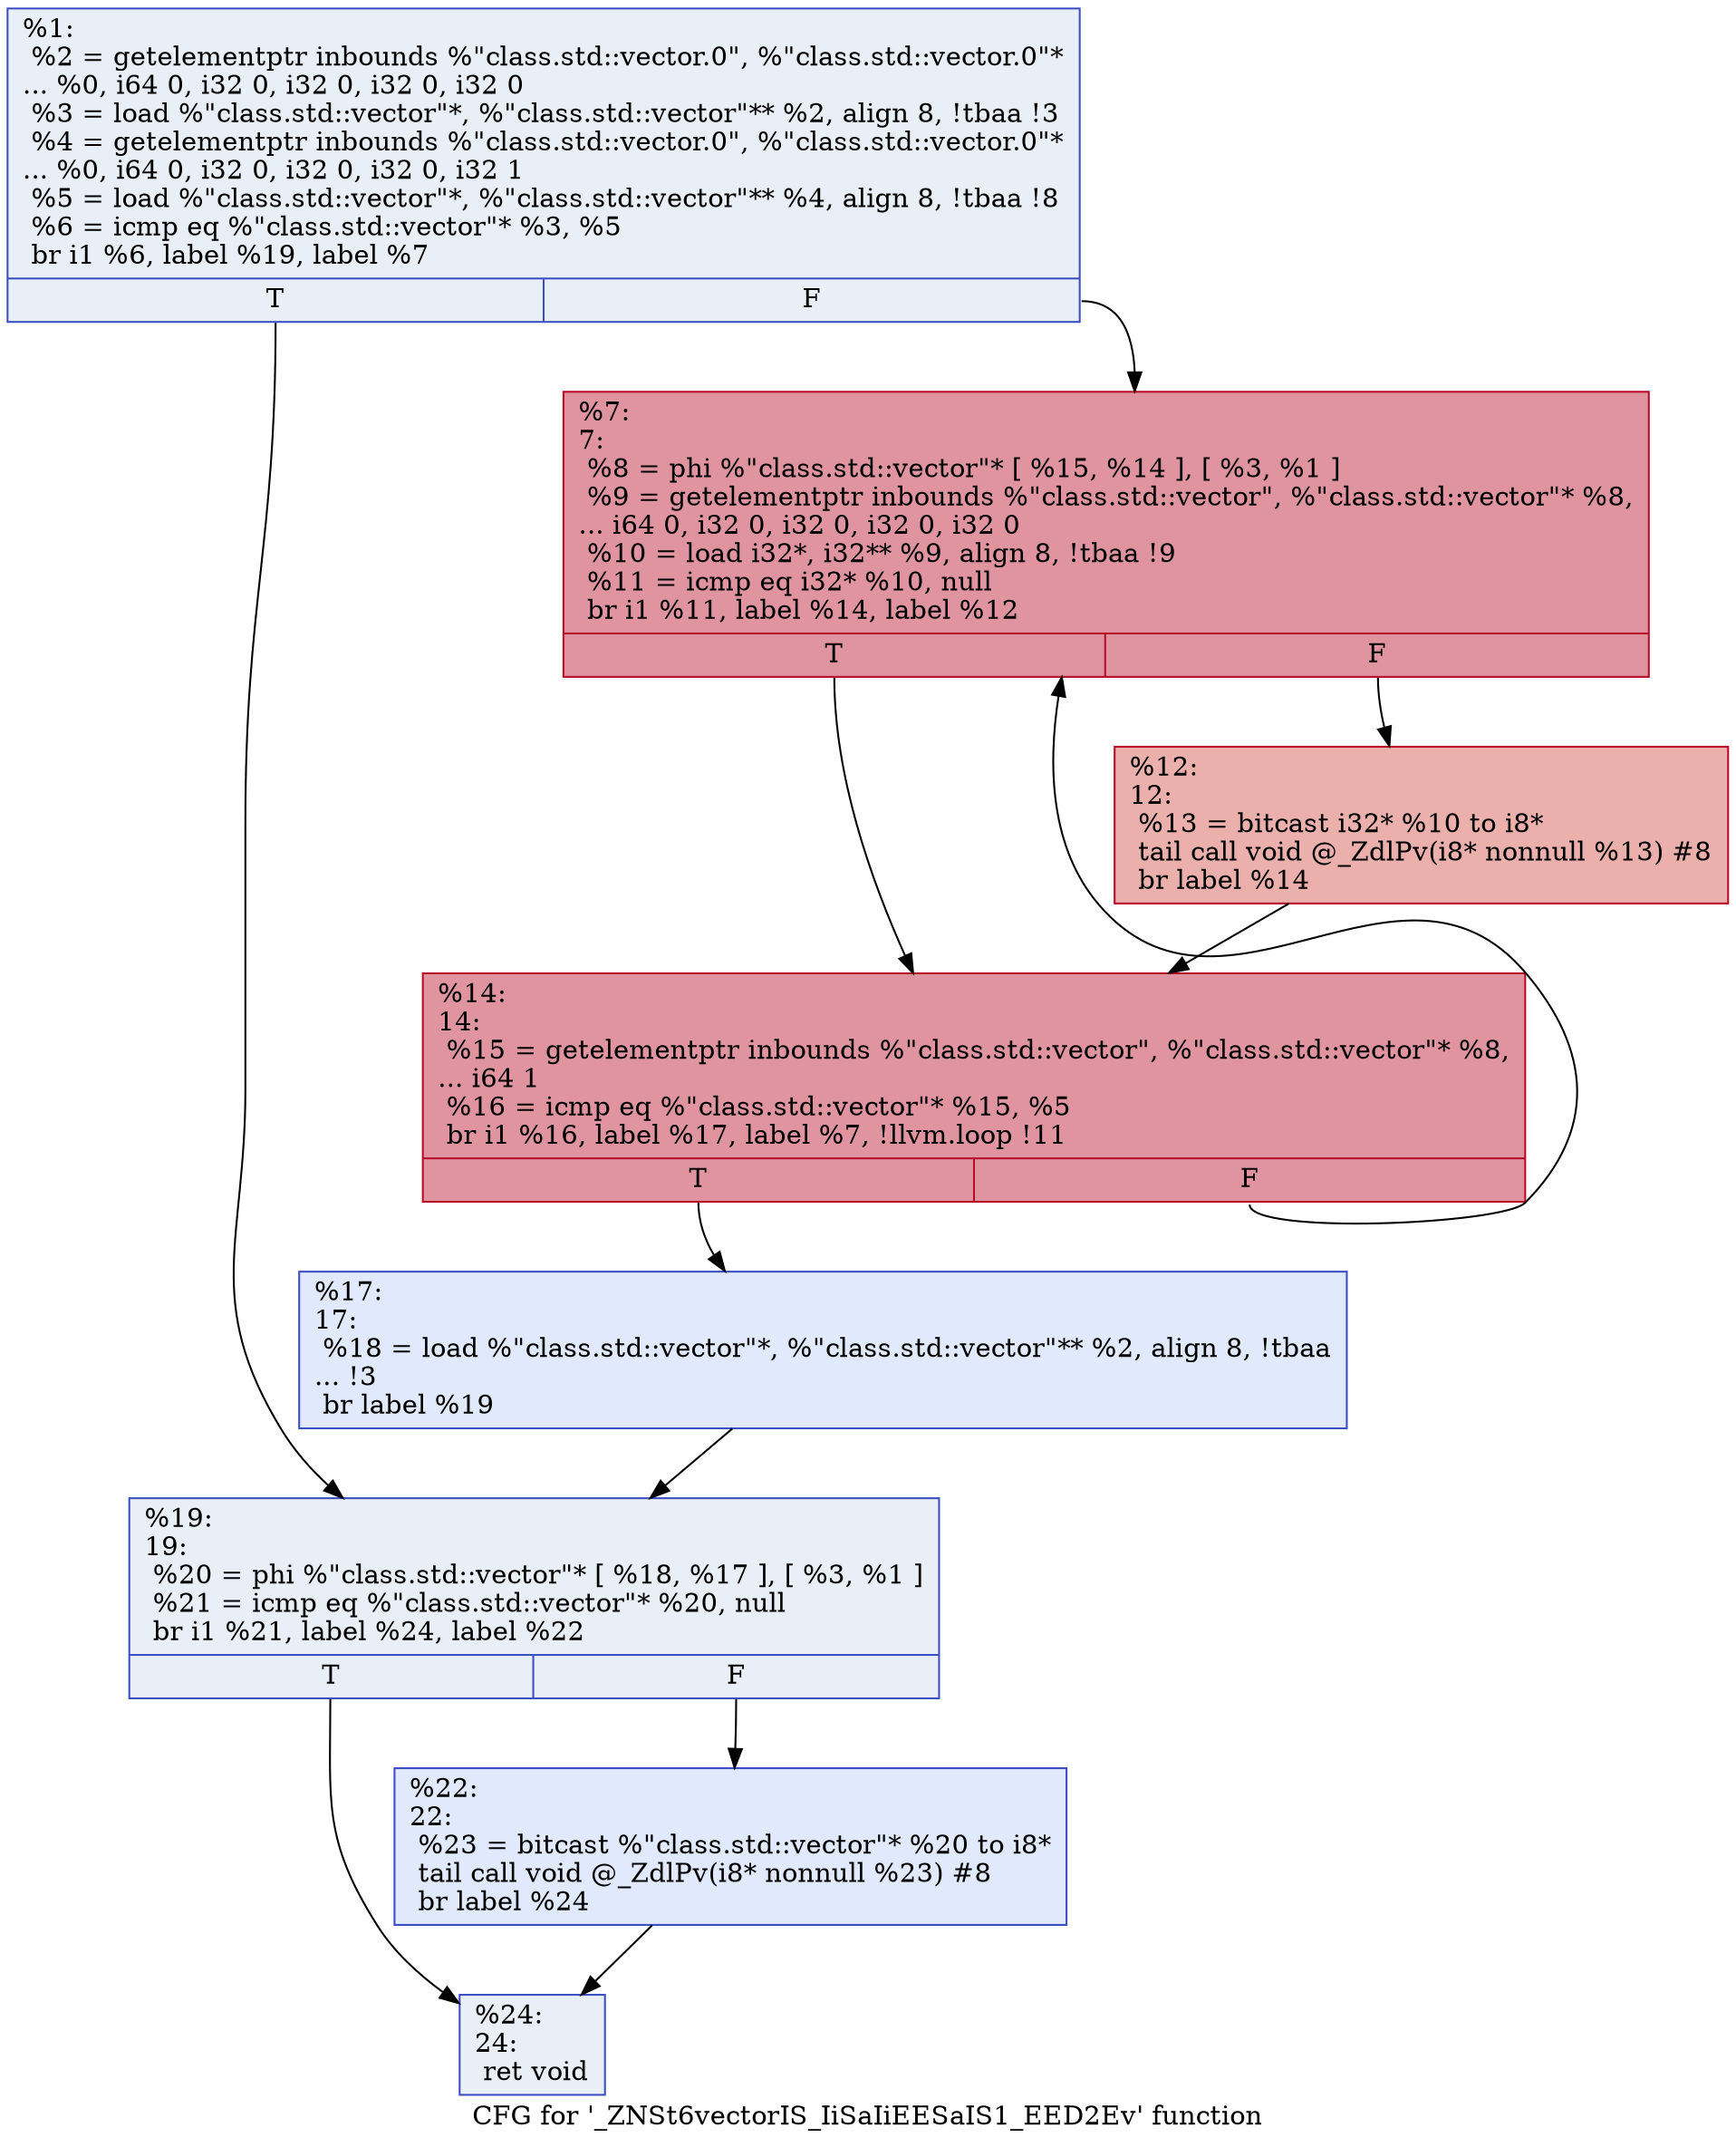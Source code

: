 digraph "CFG for '_ZNSt6vectorIS_IiSaIiEESaIS1_EED2Ev' function" {
	label="CFG for '_ZNSt6vectorIS_IiSaIiEESaIS1_EED2Ev' function";

	Node0x55dd1ea18900 [shape=record,color="#3d50c3ff", style=filled, fillcolor="#cedaeb70",label="{%1:\l  %2 = getelementptr inbounds %\"class.std::vector.0\", %\"class.std::vector.0\"*\l... %0, i64 0, i32 0, i32 0, i32 0, i32 0\l  %3 = load %\"class.std::vector\"*, %\"class.std::vector\"** %2, align 8, !tbaa !3\l  %4 = getelementptr inbounds %\"class.std::vector.0\", %\"class.std::vector.0\"*\l... %0, i64 0, i32 0, i32 0, i32 0, i32 1\l  %5 = load %\"class.std::vector\"*, %\"class.std::vector\"** %4, align 8, !tbaa !8\l  %6 = icmp eq %\"class.std::vector\"* %3, %5\l  br i1 %6, label %19, label %7\l|{<s0>T|<s1>F}}"];
	Node0x55dd1ea18900:s0 -> Node0x55dd1ea19a10;
	Node0x55dd1ea18900:s1 -> Node0x55dd1ea19a60;
	Node0x55dd1ea19a60 [shape=record,color="#b70d28ff", style=filled, fillcolor="#b70d2870",label="{%7:\l7:                                                \l  %8 = phi %\"class.std::vector\"* [ %15, %14 ], [ %3, %1 ]\l  %9 = getelementptr inbounds %\"class.std::vector\", %\"class.std::vector\"* %8,\l... i64 0, i32 0, i32 0, i32 0, i32 0\l  %10 = load i32*, i32** %9, align 8, !tbaa !9\l  %11 = icmp eq i32* %10, null\l  br i1 %11, label %14, label %12\l|{<s0>T|<s1>F}}"];
	Node0x55dd1ea19a60:s0 -> Node0x55dd1ea19b60;
	Node0x55dd1ea19a60:s1 -> Node0x55dd1ea18c00;
	Node0x55dd1ea18c00 [shape=record,color="#b70d28ff", style=filled, fillcolor="#d24b4070",label="{%12:\l12:                                               \l  %13 = bitcast i32* %10 to i8*\l  tail call void @_ZdlPv(i8* nonnull %13) #8\l  br label %14\l}"];
	Node0x55dd1ea18c00 -> Node0x55dd1ea19b60;
	Node0x55dd1ea19b60 [shape=record,color="#b70d28ff", style=filled, fillcolor="#b70d2870",label="{%14:\l14:                                               \l  %15 = getelementptr inbounds %\"class.std::vector\", %\"class.std::vector\"* %8,\l... i64 1\l  %16 = icmp eq %\"class.std::vector\"* %15, %5\l  br i1 %16, label %17, label %7, !llvm.loop !11\l|{<s0>T|<s1>F}}"];
	Node0x55dd1ea19b60:s0 -> Node0x55dd1ea1a260;
	Node0x55dd1ea19b60:s1 -> Node0x55dd1ea19a60;
	Node0x55dd1ea1a260 [shape=record,color="#3d50c3ff", style=filled, fillcolor="#b9d0f970",label="{%17:\l17:                                               \l  %18 = load %\"class.std::vector\"*, %\"class.std::vector\"** %2, align 8, !tbaa\l... !3\l  br label %19\l}"];
	Node0x55dd1ea1a260 -> Node0x55dd1ea19a10;
	Node0x55dd1ea19a10 [shape=record,color="#3d50c3ff", style=filled, fillcolor="#cedaeb70",label="{%19:\l19:                                               \l  %20 = phi %\"class.std::vector\"* [ %18, %17 ], [ %3, %1 ]\l  %21 = icmp eq %\"class.std::vector\"* %20, null\l  br i1 %21, label %24, label %22\l|{<s0>T|<s1>F}}"];
	Node0x55dd1ea19a10:s0 -> Node0x55dd1ea1aaa0;
	Node0x55dd1ea19a10:s1 -> Node0x55dd1ea1aaf0;
	Node0x55dd1ea1aaf0 [shape=record,color="#3d50c3ff", style=filled, fillcolor="#b9d0f970",label="{%22:\l22:                                               \l  %23 = bitcast %\"class.std::vector\"* %20 to i8*\l  tail call void @_ZdlPv(i8* nonnull %23) #8\l  br label %24\l}"];
	Node0x55dd1ea1aaf0 -> Node0x55dd1ea1aaa0;
	Node0x55dd1ea1aaa0 [shape=record,color="#3d50c3ff", style=filled, fillcolor="#cedaeb70",label="{%24:\l24:                                               \l  ret void\l}"];
}

